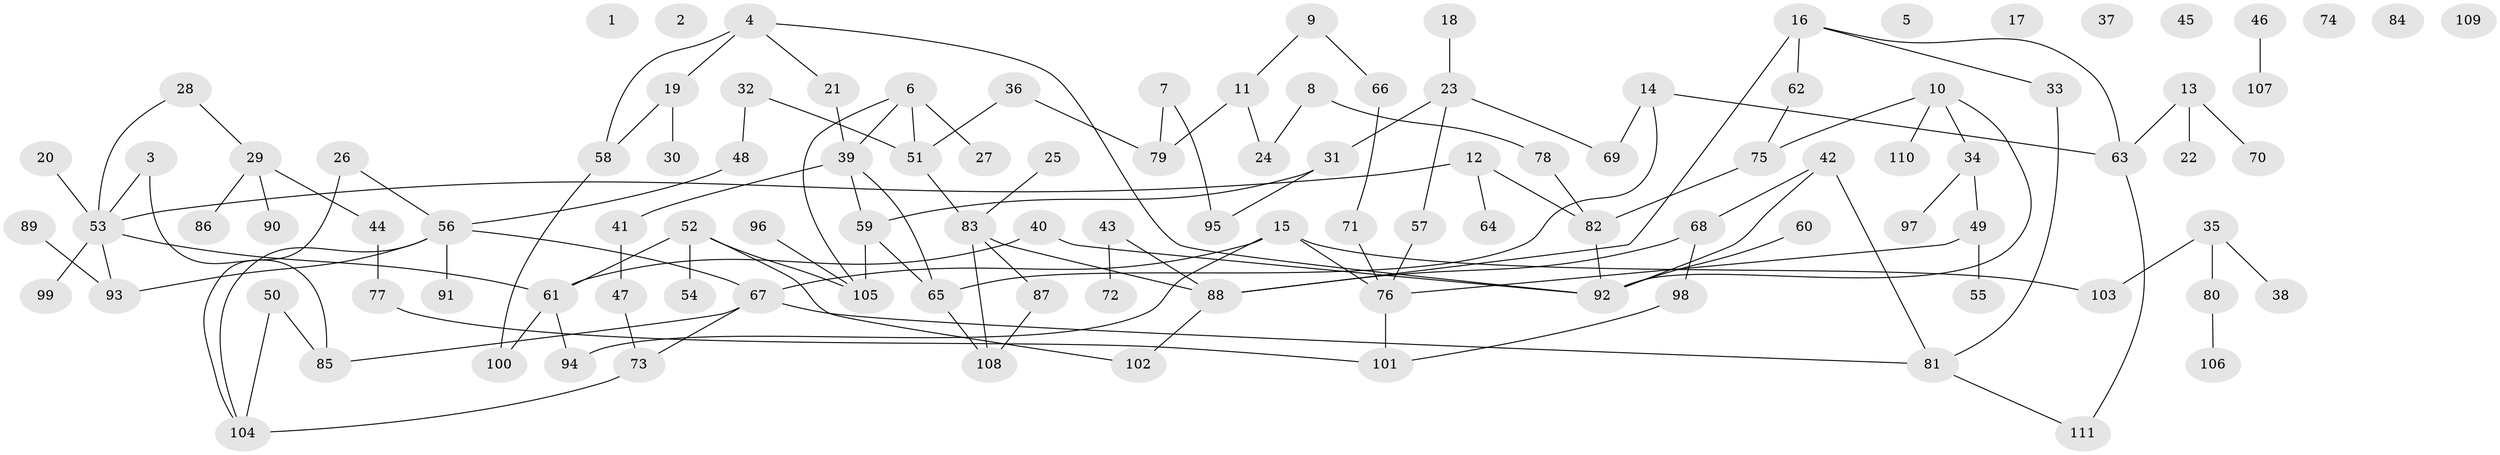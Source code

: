 // coarse degree distribution, {8: 0.041666666666666664, 6: 0.125, 5: 0.16666666666666666, 4: 0.08333333333333333, 3: 0.16666666666666666, 2: 0.25, 9: 0.041666666666666664, 1: 0.125}
// Generated by graph-tools (version 1.1) at 2025/48/03/04/25 22:48:08]
// undirected, 111 vertices, 131 edges
graph export_dot {
  node [color=gray90,style=filled];
  1;
  2;
  3;
  4;
  5;
  6;
  7;
  8;
  9;
  10;
  11;
  12;
  13;
  14;
  15;
  16;
  17;
  18;
  19;
  20;
  21;
  22;
  23;
  24;
  25;
  26;
  27;
  28;
  29;
  30;
  31;
  32;
  33;
  34;
  35;
  36;
  37;
  38;
  39;
  40;
  41;
  42;
  43;
  44;
  45;
  46;
  47;
  48;
  49;
  50;
  51;
  52;
  53;
  54;
  55;
  56;
  57;
  58;
  59;
  60;
  61;
  62;
  63;
  64;
  65;
  66;
  67;
  68;
  69;
  70;
  71;
  72;
  73;
  74;
  75;
  76;
  77;
  78;
  79;
  80;
  81;
  82;
  83;
  84;
  85;
  86;
  87;
  88;
  89;
  90;
  91;
  92;
  93;
  94;
  95;
  96;
  97;
  98;
  99;
  100;
  101;
  102;
  103;
  104;
  105;
  106;
  107;
  108;
  109;
  110;
  111;
  3 -- 53;
  3 -- 85;
  4 -- 19;
  4 -- 21;
  4 -- 58;
  4 -- 92;
  6 -- 27;
  6 -- 39;
  6 -- 51;
  6 -- 105;
  7 -- 79;
  7 -- 95;
  8 -- 24;
  8 -- 78;
  9 -- 11;
  9 -- 66;
  10 -- 34;
  10 -- 75;
  10 -- 92;
  10 -- 110;
  11 -- 24;
  11 -- 79;
  12 -- 53;
  12 -- 64;
  12 -- 82;
  13 -- 22;
  13 -- 63;
  13 -- 70;
  14 -- 63;
  14 -- 65;
  14 -- 69;
  15 -- 67;
  15 -- 76;
  15 -- 94;
  15 -- 103;
  16 -- 33;
  16 -- 62;
  16 -- 63;
  16 -- 88;
  18 -- 23;
  19 -- 30;
  19 -- 58;
  20 -- 53;
  21 -- 39;
  23 -- 31;
  23 -- 57;
  23 -- 69;
  25 -- 83;
  26 -- 56;
  26 -- 104;
  28 -- 29;
  28 -- 53;
  29 -- 44;
  29 -- 86;
  29 -- 90;
  31 -- 59;
  31 -- 95;
  32 -- 48;
  32 -- 51;
  33 -- 81;
  34 -- 49;
  34 -- 97;
  35 -- 38;
  35 -- 80;
  35 -- 103;
  36 -- 51;
  36 -- 79;
  39 -- 41;
  39 -- 59;
  39 -- 65;
  40 -- 61;
  40 -- 92;
  41 -- 47;
  42 -- 68;
  42 -- 81;
  42 -- 92;
  43 -- 72;
  43 -- 88;
  44 -- 77;
  46 -- 107;
  47 -- 73;
  48 -- 56;
  49 -- 55;
  49 -- 76;
  50 -- 85;
  50 -- 104;
  51 -- 83;
  52 -- 54;
  52 -- 61;
  52 -- 102;
  52 -- 105;
  53 -- 61;
  53 -- 93;
  53 -- 99;
  56 -- 67;
  56 -- 91;
  56 -- 93;
  56 -- 104;
  57 -- 76;
  58 -- 100;
  59 -- 65;
  59 -- 105;
  60 -- 92;
  61 -- 94;
  61 -- 100;
  62 -- 75;
  63 -- 111;
  65 -- 108;
  66 -- 71;
  67 -- 73;
  67 -- 81;
  67 -- 85;
  68 -- 88;
  68 -- 98;
  71 -- 76;
  73 -- 104;
  75 -- 82;
  76 -- 101;
  77 -- 101;
  78 -- 82;
  80 -- 106;
  81 -- 111;
  82 -- 92;
  83 -- 87;
  83 -- 88;
  83 -- 108;
  87 -- 108;
  88 -- 102;
  89 -- 93;
  96 -- 105;
  98 -- 101;
}
